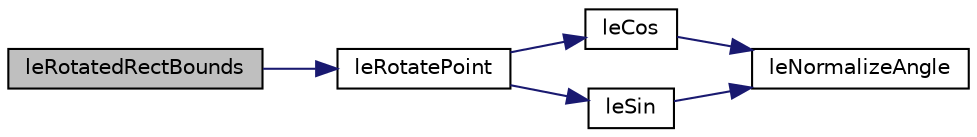 digraph "leRotatedRectBounds"
{
 // LATEX_PDF_SIZE
  edge [fontname="Helvetica",fontsize="10",labelfontname="Helvetica",labelfontsize="10"];
  node [fontname="Helvetica",fontsize="10",shape=record];
  rankdir="LR";
  Node1 [label="leRotatedRectBounds",height=0.2,width=0.4,color="black", fillcolor="grey75", style="filled", fontcolor="black",tooltip=" "];
  Node1 -> Node2 [color="midnightblue",fontsize="10",style="solid",fontname="Helvetica"];
  Node2 [label="leRotatePoint",height=0.2,width=0.4,color="black", fillcolor="white", style="filled",URL="$legato__math_8c.html#a74bd8aa8179412a74c2383660ab85e8c",tooltip=" "];
  Node2 -> Node3 [color="midnightblue",fontsize="10",style="solid",fontname="Helvetica"];
  Node3 [label="leCos",height=0.2,width=0.4,color="black", fillcolor="white", style="filled",URL="$legato__math_8c.html#a185107bf2b3ccd75aa0255f392ac8bd6",tooltip=" "];
  Node3 -> Node4 [color="midnightblue",fontsize="10",style="solid",fontname="Helvetica"];
  Node4 [label="leNormalizeAngle",height=0.2,width=0.4,color="black", fillcolor="white", style="filled",URL="$legato__math_8c.html#a1c7998e4045fa9bac4f1255392835314",tooltip=" "];
  Node2 -> Node5 [color="midnightblue",fontsize="10",style="solid",fontname="Helvetica"];
  Node5 [label="leSin",height=0.2,width=0.4,color="black", fillcolor="white", style="filled",URL="$legato__math_8c.html#aeada039714dd8ec67eb162207c0219f1",tooltip=" "];
  Node5 -> Node4 [color="midnightblue",fontsize="10",style="solid",fontname="Helvetica"];
}

